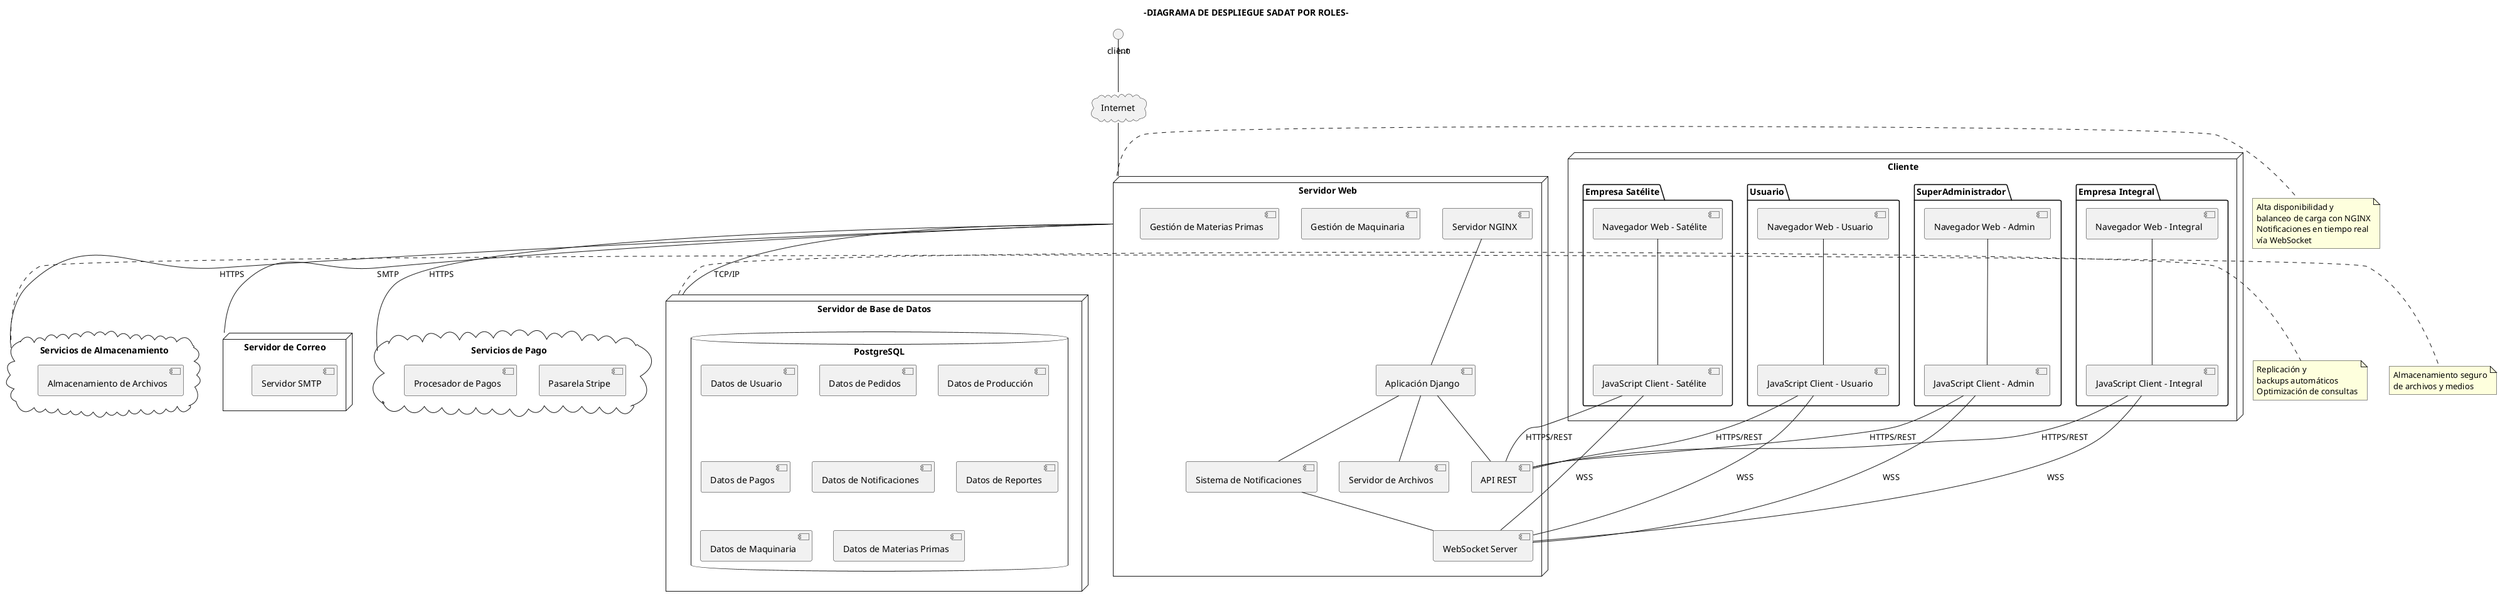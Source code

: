@startuml
title -DIAGRAMA DE DESPLIEGUE SADAT POR ROLES-

node "Cliente" as cliente {
  package "Usuario" {
    [Navegador Web - Usuario] as browser_user
    [JavaScript Client - Usuario] as js_user
  }
  
  package "Empresa Integral" {
    [Navegador Web - Integral] as browser_integral
    [JavaScript Client - Integral] as js_integral
  }
  
  package "Empresa Satélite" {
    [Navegador Web - Satélite] as browser_satelite
    [JavaScript Client - Satélite] as js_satelite
  }
  
  package "SuperAdministrador" {
    [Navegador Web - Admin] as browser_admin
    [JavaScript Client - Admin] as js_admin
  }
}

cloud "Internet" as internet

node "Servidor Web" as webserver {
  [Servidor NGINX] as nginx
  [Aplicación Django] as django
  [API REST] as api
  [Sistema de Notificaciones] as notifications
  [Servidor de Archivos] as files
  [WebSocket Server] as websocket
  [Gestión de Maquinaria] as maquinaria
  [Gestión de Materias Primas] as materias_primas
}

node "Servidor de Base de Datos" as dbserver {
  database "PostgreSQL" as postgres {
    [Datos de Usuario]
    [Datos de Pedidos]
    [Datos de Producción]
    [Datos de Pagos]
    [Datos de Notificaciones]
    [Datos de Reportes]
    [Datos de Maquinaria]
    [Datos de Materias Primas]
  }
}

node "Servidor de Correo" as mailserver {
  [Servidor SMTP] as smtp
}

cloud "Servicios de Pago" as payment {
  [Pasarela Stripe] as stripe
  [Procesador de Pagos] as processor
}

cloud "Servicios de Almacenamiento" as storage {
  [Almacenamiento de Archivos] as filestore
}

client "1..n" -- internet
internet -- webserver

webserver -- dbserver : "TCP/IP"
webserver -- mailserver : "SMTP"
webserver -- payment : "HTTPS"
webserver -- storage : "HTTPS"

nginx -- django
django -- api
django -- notifications
django -- files
notifications -- websocket

browser_user -- js_user
js_user -- api : "HTTPS/REST"
js_user -- websocket : "WSS"

browser_integral -- js_integral
js_integral -- api : "HTTPS/REST"
js_integral -- websocket : "WSS"

browser_satelite -- js_satelite
js_satelite -- api : "HTTPS/REST"
js_satelite -- websocket : "WSS"

browser_admin -- js_admin
js_admin -- api : "HTTPS/REST"
js_admin -- websocket : "WSS"

note right of webserver
  Alta disponibilidad y
  balanceo de carga con NGINX
  Notificaciones en tiempo real
  vía WebSocket
end note

note right of dbserver
  Replicación y
  backups automáticos
  Optimización de consultas
end note

note right of storage
  Almacenamiento seguro
  de archivos y medios
end note

@enduml